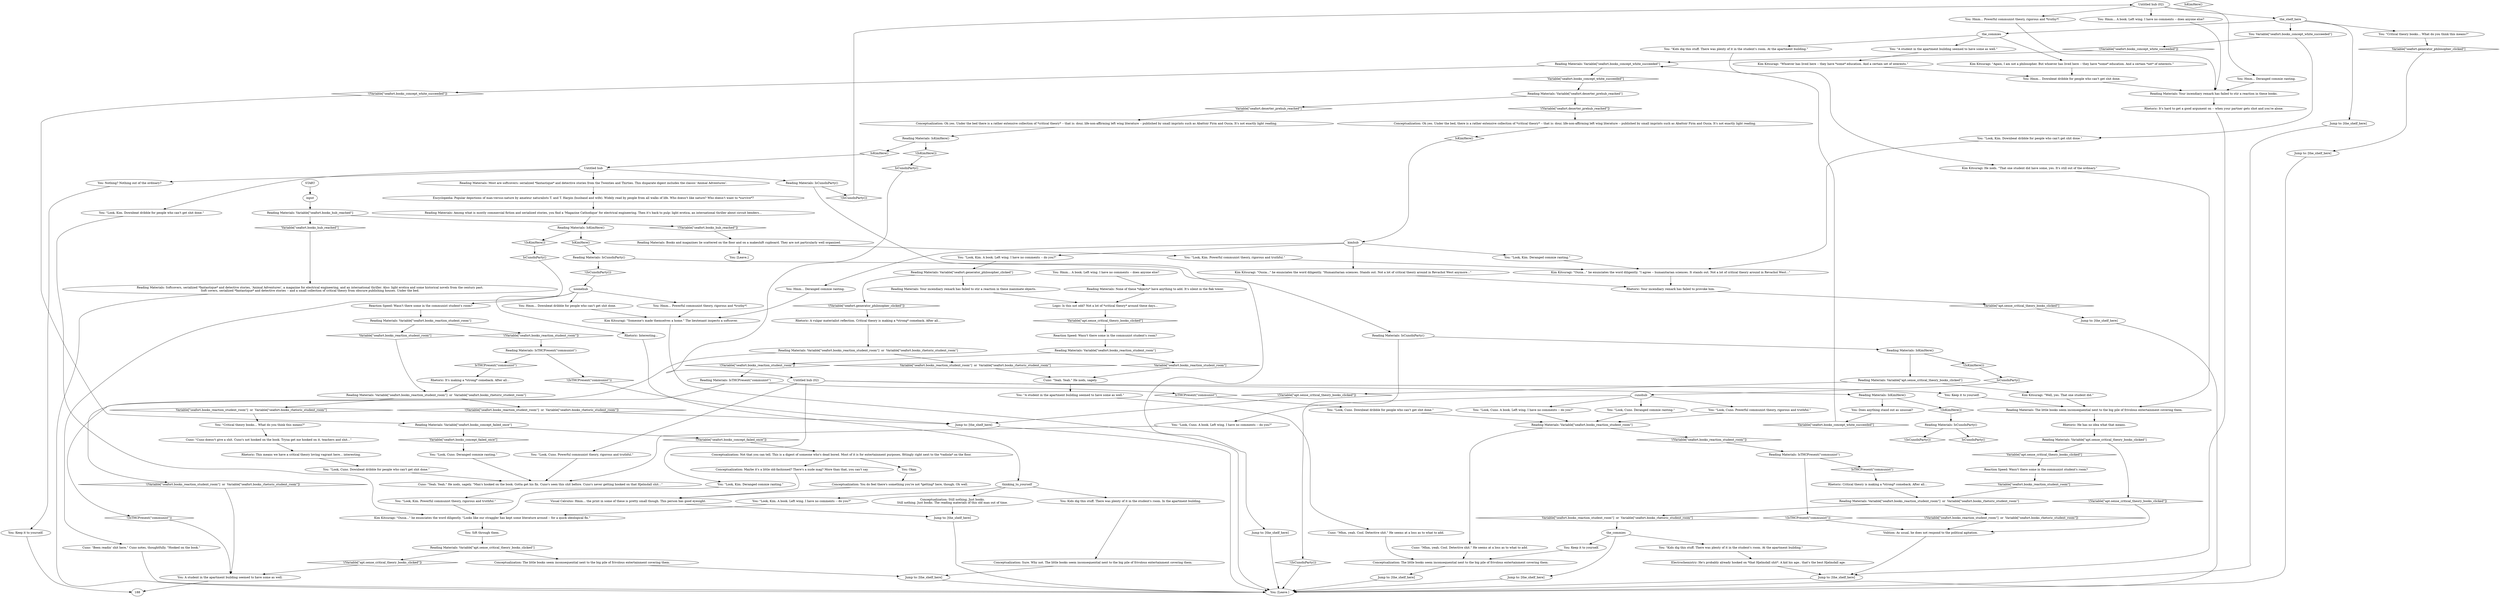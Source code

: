 # SEAFORT INT / READING MATERIALS
# bookshelf with critical theory (communist books) under gun
# ==================================================
digraph G {
	  0 [label="START"];
	  1 [label="input"];
	  2 [label="Reading Materials: Variable[\"seafort.books_concept_failed_once\"]"];
	  3 [label="Variable[\"seafort.books_concept_failed_once\"]", shape=diamond];
	  4 [label="!(Variable[\"seafort.books_concept_failed_once\"])", shape=diamond];
	  5 [label="You: \"Look, Cuno. Powerful communist theory, rigorous and truthful.\""];
	  6 [label="Reading Materials: Your incendiary remark has failed to stir a reaction in these books."];
	  7 [label="Jump to: [the_shelf_here]"];
	  8 [label="Rhetoric: It's hard to get a good argument on -- when your partner gets shot and you're alone."];
	  9 [label="You: \"Look, Kim. A book. Left wing. I have no comments -- do you?\""];
	  10 [label="Reading Materials: The little books seem inconsequential next to the big pile of frivolous entertainment covering them."];
	  11 [label="cunohub"];
	  12 [label="You: \"Look, Cuno. A book. Left wing. I have no comments -- do you?\""];
	  13 [label="Reading Materials: Variable[\"seafort.deserter_prehub_reached\"]"];
	  14 [label="Variable[\"seafort.deserter_prehub_reached\"]", shape=diamond];
	  15 [label="!(Variable[\"seafort.deserter_prehub_reached\"])", shape=diamond];
	  16 [label="Reading Materials: IsCunoInParty()"];
	  17 [label="IsCunoInParty()", shape=diamond];
	  18 [label="!(IsCunoInParty())", shape=diamond];
	  19 [label="You: Hmm... Deranged commie ranting."];
	  20 [label="Untitled hub (02)"];
	  21 [label="Reading Materials: Books and magazines lie scattered on the floor and on a makeshift cupboard. They are not particularly well organized."];
	  22 [label="Reading Materials: IsKimHere()"];
	  23 [label="IsKimHere()", shape=diamond];
	  24 [label="!(IsKimHere())", shape=diamond];
	  25 [label="kimhub"];
	  26 [label="You: Hmm... Downbeat dribble for people who can't get shit done."];
	  27 [label="Jump to: [the_shelf_here]"];
	  28 [label="Reading Materials: IsTHCPresent(\"communist\")"];
	  29 [label="IsTHCPresent(\"communist\")", shape=diamond];
	  30 [label="!(IsTHCPresent(\"communist\"))", shape=diamond];
	  31 [label="Conceptualization: Sure. Why not. The little books seem inconsequential next to the big pile of frivolous entertainment covering them."];
	  32 [label="Reading Materials: Variable[\"apt.sense_critical_theory_books_clicked\"]"];
	  33 [label="Variable[\"apt.sense_critical_theory_books_clicked\"]", shape=diamond];
	  34 [label="!(Variable[\"apt.sense_critical_theory_books_clicked\"])", shape=diamond];
	  35 [label="Reading Materials: IsTHCPresent(\"communist\")"];
	  36 [label="IsTHCPresent(\"communist\")", shape=diamond];
	  37 [label="!(IsTHCPresent(\"communist\"))", shape=diamond];
	  38 [label="You: Keep it to yourself."];
	  39 [label="Encyclopedia: Popular depictions of man-versus-nature by amateur naturalists T. and T. Harpin (husband and wife). Widely read by people from all walks of life. Who doesn't like nature? Who doesn't want to *survive*?"];
	  40 [label="Reading Materials: Among what is mostly commercial fiction and serialized stories, you find a 'Magazine Cathodique' for electrical engineering. Then it's back to pulp: light erotica, an international thriller about circuit benders..."];
	  41 [label="Kim Kitsuragi: He nods. \"That one student did have some, yes. It's still out of the ordinary.\""];
	  42 [label="You: \"Critical theory books... What do you think this means?\""];
	  43 [label="Logic: Is this not odd? Not a lot of *critical theory* around these days..."];
	  44 [label="You: \"Kids dig this stuff. There was plenty of it in the student's room. At the apartment building.\""];
	  45 [label="Rhetoric: It's making a *strong* comeback. After all..."];
	  46 [label="You: \"Look, Cuno. Deranged commie ranting.\""];
	  47 [label="Reaction Speed: Wasn't there some in the communist student's room?"];
	  48 [label="Reading Materials: IsKimHere()"];
	  49 [label="IsKimHere()", shape=diamond];
	  50 [label="!(IsKimHere())", shape=diamond];
	  51 [label="Reading Materials: Variable[\"seafort.books_concept_white_succeeded\"]"];
	  52 [label="Variable[\"seafort.books_concept_white_succeeded\"]", shape=diamond];
	  53 [label="!(Variable[\"seafort.books_concept_white_succeeded\"])", shape=diamond];
	  54 [label="Reading Materials: None of these *objects* have anything to add. It's silent in the flak tower."];
	  55 [label="Rhetoric: Critical theory is making a *strong* comeback. After all..."];
	  56 [label="Reading Materials: Variable[\"seafort.books_reaction_student_room\"]  or  Variable[\"seafort.books_rhetoric_student_room\"]"];
	  57 [label="Variable[\"seafort.books_reaction_student_room\"]  or  Variable[\"seafort.books_rhetoric_student_room\"]", shape=diamond];
	  58 [label="!(Variable[\"seafort.books_reaction_student_room\"]  or  Variable[\"seafort.books_rhetoric_student_room\"])", shape=diamond];
	  59 [label="Conceptualization: Oh yes. Under the bed there is a rather extensive collection of *critical theory* -- that is: dour, life-non-affirming left wing literature -- published by small imprints such as Abattoir Firm and Ousia. It's not exactly light reading."];
	  60 [label="You: [Leave.]"];
	  61 [label="Reading Materials: Variable[\"seafort.books_hub_reached\"]"];
	  62 [label="Variable[\"seafort.books_hub_reached\"]", shape=diamond];
	  63 [label="!(Variable[\"seafort.books_hub_reached\"])", shape=diamond];
	  64 [label="Conceptualization: Oh yes. Under the bed, there is a rather extensive collection of *critical theory* -- that is: dour, life-non-affirming left wing literature -- published by small imprints such as Abattoir Firm and Ousia. It's not exactly light reading."];
	  65 [label="You: Okay."];
	  66 [label="You: \"Kids dig this stuff. There was plenty of it in the student's room. At the apartment building.\""];
	  67 [label="Reading Materials: Variable[\"seafort.books_reaction_student_room\"]  or  Variable[\"seafort.books_rhetoric_student_room\"]"];
	  68 [label="Variable[\"seafort.books_reaction_student_room\"]  or  Variable[\"seafort.books_rhetoric_student_room\"]", shape=diamond];
	  69 [label="!(Variable[\"seafort.books_reaction_student_room\"]  or  Variable[\"seafort.books_rhetoric_student_room\"])", shape=diamond];
	  70 [label="Cuno: \"Cuno doesn't give a shit. Cuno's not hooked on the book. Tryna get me hooked on it, teachers and shit...\""];
	  71 [label="Jump to: [the_shelf_here]"];
	  72 [label="You: Hmm... Powerful communist theory, rigorous and *truthy*!"];
	  73 [label="Reading Materials: Variable[\"seafort.books_reaction_student_room\"]"];
	  74 [label="Variable[\"seafort.books_reaction_student_room\"]", shape=diamond];
	  75 [label="!(Variable[\"seafort.books_reaction_student_room\"])", shape=diamond];
	  76 [label="Reaction Speed: Wasn't there some in the communist student's room?"];
	  77 [label="You: Kids dig this stuff. There was plenty of it in the student's room. In the apartment building."];
	  78 [label="Cuno: \"Been readin' shit here,\" Cuno notes, thoughtfully. \"Hooked on the book.\""];
	  79 [label="Visual Calculus: Hmm... the print in some of these is pretty small though. This person has good eyesight."];
	  80 [label="Cuno: \"Yeah. Yeah.\" He nods, sagely. \"Man's hooked on the book. Gotta get his fix. Cuno's seen this shit before. Cuno's never getting hooked on that Hjelmdall shit...\""];
	  81 [label="Rhetoric: This means we have a critical theory loving vagrant here... interesting."];
	  82 [label="Kim Kitsuragi: \"Ousia...\" he enunciates the word diligently. \"I agree -- humanitarian sciences. It stands out. Not a lot of critical theory around in Revachol West...\""];
	  83 [label="Rhetoric: Your incendiary remark has failed to provoke him."];
	  84 [label="You: \"Look, Kim. Downbeat dribble for people who can't get shit done.\""];
	  85 [label="Reading Materials: Softcovers, serialized *fantastique* and detective stories, 'Animal Adventures', a magazine for electrical engineering, and an international thriller. Also: light erotica and some historical novels from the century past.\nSoft covers, serialized *fantastique* and detective stories -- and a small collection of critical theory from obscure publishing houses. Under the bed."];
	  86 [label="Conceptualization: Not that you can tell. This is a digest of someone who's dead bored. Most of it is for entertainment purposes, fittingly right next to the *radiola* on the floor."];
	  87 [label="Jump to: [the_shelf_here]"];
	  88 [label="the_commies"];
	  89 [label="Conceptualization: The little books seem inconsequential next to the big pile of frivolous entertainment covering them."];
	  90 [label="You: Hmm... Powerful communist theory, rigorous and *truthy*!"];
	  91 [label="Conceptualization: You do feel there's something you're not *getting* here, though. Oh well."];
	  92 [label="You: \"Look, Kim. Deranged commie ranting.\""];
	  93 [label="Reading Materials: IsTHCPresent(\"communist\")"];
	  94 [label="IsTHCPresent(\"communist\")", shape=diamond];
	  95 [label="!(IsTHCPresent(\"communist\"))", shape=diamond];
	  96 [label="Jump to: [the_shelf_here]"];
	  97 [label="Reading Materials: Variable[\"seafort.books_reaction_student_room\"]"];
	  98 [label="Variable[\"seafort.books_reaction_student_room\"]", shape=diamond];
	  99 [label="!(Variable[\"seafort.books_reaction_student_room\"])", shape=diamond];
	  100 [label="You: \"Look, Cuno. Powerful communist theory, rigorous and truthful.\""];
	  101 [label="noonehub"];
	  102 [label="You: \"A student in the apartment building seemed to have some as well.\""];
	  103 [label="Reading Materials: Variable[\"seafort.books_reaction_student_room\"]  or  Variable[\"seafort.books_rhetoric_student_room\"]"];
	  104 [label="Variable[\"seafort.books_reaction_student_room\"]  or  Variable[\"seafort.books_rhetoric_student_room\"]", shape=diamond];
	  105 [label="!(Variable[\"seafort.books_reaction_student_room\"]  or  Variable[\"seafort.books_rhetoric_student_room\"])", shape=diamond];
	  106 [label="Untitled hub (02)"];
	  107 [label="Kim Kitsuragi: \"Ousia...\" he enunciates the word diligently. \"Looks like our straggler has kept some literature around -- for a quick ideological fix.\""];
	  108 [label="You: Hmm... A book. Left wing. I have no comments -- does anyone else?"];
	  109 [label="Untitled hub"];
	  110 [label="You: Hmm... A book. Left wing. I have no comments -- does anyone else?"];
	  111 [label="Rhetoric: Interesting..."];
	  112 [label="You: Hmm... Downbeat dribble for people who can't get shit done."];
	  113 [label="the_shelf_here"];
	  114 [label="You: [Leave.]"];
	  115 [label="the_commies"];
	  116 [label="You: \"Critical theory books... What do you think this means?\""];
	  117 [label="Jump to: [the_shelf_here]"];
	  118 [label="You: \"Look, Cuno. Downbeat dribble for people who can't get shit done.\""];
	  119 [label="Reading Materials: IsKimHere()"];
	  120 [label="IsKimHere()", shape=diamond];
	  121 [label="!(IsKimHere())", shape=diamond];
	  122 [label="You: Does anything stand out as unusual?"];
	  123 [label="You: Variable[\"seafort.books_concept_white_succeeded\"]"];
	  124 [label="Variable[\"seafort.books_concept_white_succeeded\"]", shape=diamond];
	  125 [label="!(Variable[\"seafort.books_concept_white_succeeded\"])", shape=diamond];
	  126 [label="You: \"Look, Kim. Downbeat dribble for people who can't get shit done.\""];
	  127 [label="Kim Kitsuragi: \"Ousia...\" he enunciates the word diligently. \"Humanitarian sciences. Stands out. Not a lot of critical theory around in Revachol West anymore...\""];
	  128 [label="Reading Materials: Variable[\"seafort.generator_philosopher_clicked\"]"];
	  129 [label="Variable[\"seafort.generator_philosopher_clicked\"]", shape=diamond];
	  130 [label="!(Variable[\"seafort.generator_philosopher_clicked\"])", shape=diamond];
	  131 [label="Reading Materials: Your incendiary remark has failed to stir a reaction in these inanimate objects."];
	  132 [label="Kim Kitsuragi: \"Someone's made themselves a home.\" The lieutenant inspects a softcover."];
	  133 [label="Reading Materials: IsCunoInParty()"];
	  134 [label="IsCunoInParty()", shape=diamond];
	  135 [label="!(IsCunoInParty())", shape=diamond];
	  136 [label="Jump to: [the_shelf_here]"];
	  137 [label="Rhetoric: He has no idea what that means."];
	  138 [label="You: \"A student in the apartment building seemed to have some as well.\""];
	  139 [label="Jump to: [the_shelf_here]"];
	  140 [label="Volition: As usual, he does not respond to the political agitation."];
	  141 [label="You: Sift through them."];
	  142 [label="You: \"Look, Kim. Powerful communist theory, rigorous and truthful.\""];
	  143 [label="You: Hmm... Deranged commie ranting."];
	  144 [label="Reaction Speed: Wasn't there some in the communist student's room?"];
	  145 [label="Jump to: [the_shelf_here]"];
	  146 [label="You: A student in the apartment building seemed to have some as well."];
	  147 [label="You: \"Look, Kim. A book. Left wing. I have no comments -- do you?\""];
	  148 [label="You: Nothing? Nothing out of the ordinary?"];
	  149 [label="Conceptualization: Maybe it's a little old-fashioned? There's a nude mag? More than that, you can't say."];
	  150 [label="You: Keep it to yourself."];
	  151 [label="Conceptualization: Still nothing. Just books.\nStill nothing. Just books. The reading materials of this old man out of time."];
	  152 [label="You: \"Look, Cuno. Deranged commie ranting.\""];
	  153 [label="You: Keep it to yourself."];
	  154 [label="Kim Kitsuragi: \"Again, I am not a philosopher. But whoever has lived here -- they have *some* education. And a certain *set* of interests.\""];
	  155 [label="Jump to: [the_shelf_here]"];
	  156 [label="thinking_to_yourself"];
	  157 [label="Cuno: \"Yeah. Yeah.\" He nods, sagely."];
	  158 [label="Reading Materials: Variable[\"seafort.books_reaction_student_room\"]"];
	  159 [label="Variable[\"seafort.books_reaction_student_room\"]", shape=diamond];
	  160 [label="!(Variable[\"seafort.books_reaction_student_room\"])", shape=diamond];
	  161 [label="Cuno: \"Mhm, yeah. Cool. Detective shit.\" He seems at a loss as to what to add."];
	  162 [label="Cuno: \"Mhm, yeah. Cool. Detective shit.\" He seems at a loss as to what to add."];
	  163 [label="Electrochemistry: He's probably already hooked on *that Hjelmdall shit*. A kid his age.. that's the best Hjelmdall age."];
	  164 [label="You: \"Look, Kim. Powerful communist theory, rigorous and truthful.\""];
	  165 [label="Reading Materials: IsCunoInParty()"];
	  166 [label="IsCunoInParty()", shape=diamond];
	  167 [label="!(IsCunoInParty())", shape=diamond];
	  168 [label="Reading Materials: IsCunoInParty()"];
	  169 [label="IsCunoInParty()", shape=diamond];
	  170 [label="!(IsCunoInParty())", shape=diamond];
	  171 [label="Reading Materials: IsKimHere()"];
	  172 [label="IsKimHere()", shape=diamond];
	  173 [label="!(IsKimHere())", shape=diamond];
	  174 [label="Reading Materials: Variable[\"apt.sense_critical_theory_books_clicked\"]"];
	  175 [label="Variable[\"apt.sense_critical_theory_books_clicked\"]", shape=diamond];
	  176 [label="!(Variable[\"apt.sense_critical_theory_books_clicked\"])", shape=diamond];
	  177 [label="Kim Kitsuragi: \"Well, yes. That one student did.\""];
	  178 [label="Kim Kitsuragi: \"Whoever has lived here -- they have *some* education. And a certain set of interests.\""];
	  179 [label="Rhetoric: A vulgar materialist reflection. Critical theory is making a *strong* comeback. After all..."];
	  180 [label="You: \"Look, Cuno. Downbeat dribble for people who can't get shit done.\""];
	  181 [label="You: \"Look, Cuno. A book. Left wing. I have no comments -- do you?\""];
	  182 [label="You: \"Look, Kim. Deranged commie ranting.\""];
	  183 [label="Reading Materials: Most are softcovers: serialized *fantastique* and detective stories from the Twenties and Thirties. This disparate digest includes the classic 'Animal Adventures'."];
	  184 [label="Reading Materials: Variable[\"apt.sense_critical_theory_books_clicked\"]"];
	  185 [label="Variable[\"apt.sense_critical_theory_books_clicked\"]", shape=diamond];
	  186 [label="!(Variable[\"apt.sense_critical_theory_books_clicked\"])", shape=diamond];
	  187 [label="Conceptualization: The little books seem inconsequential next to the big pile of frivolous entertainment covering them."];
	  0 -> 1
	  1 -> 61
	  2 -> 3
	  2 -> 4
	  3 -> 152
	  4 -> 86
	  5 -> 80
	  6 -> 8
	  7 -> 114
	  8 -> 7
	  9 -> 128
	  10 -> 137
	  11 -> 12
	  11 -> 100
	  11 -> 181
	  11 -> 46
	  12 -> 158
	  13 -> 14
	  13 -> 15
	  14 -> 59
	  15 -> 64
	  16 -> 17
	  16 -> 18
	  19 -> 6
	  20 -> 113
	  20 -> 90
	  20 -> 19
	  20 -> 108
	  21 -> 60
	  21 -> 142
	  22 -> 24
	  22 -> 23
	  23 -> 133
	  24 -> 169
	  25 -> 9
	  25 -> 92
	  25 -> 127
	  25 -> 143
	  26 -> 132
	  27 -> 114
	  28 -> 29
	  28 -> 30
	  29 -> 180
	  30 -> 146
	  31 -> 96
	  32 -> 33
	  32 -> 34
	  33 -> 47
	  34 -> 140
	  35 -> 36
	  35 -> 37
	  36 -> 55
	  37 -> 140
	  38 -> 89
	  39 -> 40
	  40 -> 22
	  41 -> 10
	  42 -> 129
	  43 -> 185
	  44 -> 163
	  45 -> 103
	  46 -> 158
	  47 -> 159
	  48 -> 49
	  48 -> 50
	  49 -> 109
	  50 -> 166
	  51 -> 52
	  51 -> 53
	  52 -> 13
	  53 -> 2
	  54 -> 43
	  55 -> 56
	  56 -> 57
	  56 -> 58
	  57 -> 88
	  58 -> 140
	  59 -> 48
	  61 -> 62
	  61 -> 63
	  62 -> 85
	  63 -> 21
	  64 -> 172
	  65 -> 91
	  66 -> 41
	  67 -> 68
	  67 -> 69
	  68 -> 157
	  69 -> 146
	  70 -> 81
	  71 -> 114
	  72 -> 132
	  73 -> 74
	  73 -> 75
	  74 -> 103
	  75 -> 93
	  76 -> 97
	  77 -> 31
	  78 -> 114
	  79 -> 87
	  80 -> 164
	  81 -> 118
	  82 -> 83
	  83 -> 175
	  84 -> 107
	  85 -> 114
	  86 -> 65
	  86 -> 149
	  87 -> 114
	  88 -> 139
	  88 -> 44
	  88 -> 38
	  89 -> 71
	  90 -> 6
	  91 -> 79
	  92 -> 82
	  93 -> 94
	  93 -> 95
	  94 -> 45
	  95 -> 27
	  96 -> 114
	  97 -> 98
	  97 -> 99
	  98 -> 157
	  99 -> 28
	  100 -> 158
	  101 -> 72
	  101 -> 26
	  101 -> 144
	  101 -> 111
	  102 -> 178
	  103 -> 104
	  103 -> 105
	  104 -> 116
	  105 -> 27
	  106 -> 153
	  106 -> 5
	  106 -> 182
	  106 -> 119
	  107 -> 141
	  108 -> 6
	  109 -> 148
	  109 -> 84
	  109 -> 165
	  109 -> 183
	  110 -> 54
	  111 -> 156
	  112 -> 6
	  113 -> 115
	  113 -> 42
	  113 -> 123
	  113 -> 117
	  115 -> 66
	  115 -> 102
	  115 -> 154
	  116 -> 70
	  117 -> 114
	  118 -> 80
	  119 -> 121
	  119 -> 122
	  121 -> 16
	  122 -> 124
	  123 -> 125
	  123 -> 126
	  124 -> 51
	  125 -> 51
	  126 -> 82
	  127 -> 83
	  128 -> 130
	  128 -> 131
	  129 -> 155
	  130 -> 179
	  131 -> 43
	  132 -> 114
	  133 -> 136
	  133 -> 135
	  134 -> 11
	  135 -> 101
	  136 -> 114
	  137 -> 32
	  138 -> 162
	  139 -> 114
	  140 -> 7
	  141 -> 184
	  142 -> 82
	  143 -> 132
	  144 -> 73
	  145 -> 114
	  146 -> 188
	  147 -> 107
	  148 -> 150
	  149 -> 79
	  150 -> 188
	  151 -> 87
	  152 -> 80
	  153 -> 10
	  154 -> 112
	  155 -> 114
	  156 -> 147
	  156 -> 77
	  156 -> 151
	  157 -> 138
	  158 -> 160
	  158 -> 161
	  159 -> 56
	  160 -> 35
	  161 -> 89
	  162 -> 89
	  163 -> 7
	  164 -> 107
	  165 -> 168
	  165 -> 167
	  166 -> 106
	  167 -> 20
	  168 -> 170
	  168 -> 171
	  169 -> 78
	  170 -> 114
	  171 -> 173
	  171 -> 174
	  172 -> 25
	  173 -> 134
	  174 -> 176
	  174 -> 177
	  175 -> 145
	  176 -> 27
	  177 -> 10
	  178 -> 112
	  179 -> 67
	  180 -> 158
	  181 -> 80
	  182 -> 107
	  183 -> 39
	  184 -> 186
	  184 -> 187
	  185 -> 76
	  186 -> 146
	  187 -> 96
}

